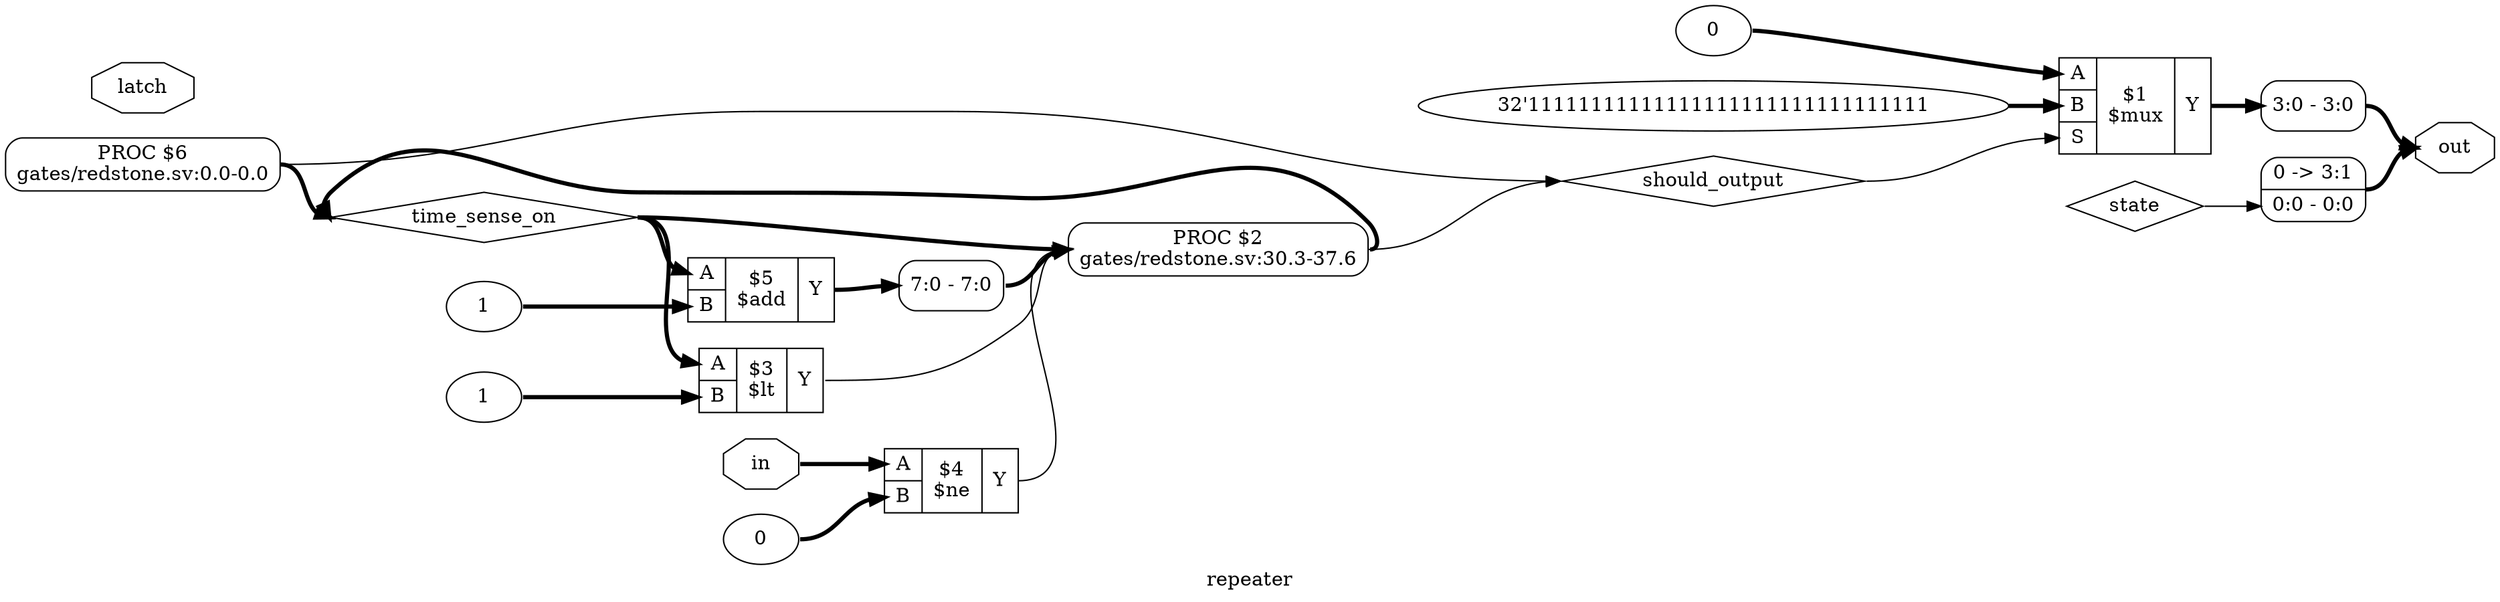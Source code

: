 digraph "repeater" {
label="repeater";
rankdir="LR";
remincross=true;
n3 [ shape=diamond, label="state", color="black", fontcolor="black" ];
n12 [ shape=diamond, label="should_output", color="black", fontcolor="black" ];
n13 [ shape=diamond, label="time_sense_on", color="black", fontcolor="black" ];
n14 [ shape=octagon, label="out", color="black", fontcolor="black" ];
n15 [ shape=octagon, label="latch", color="black", fontcolor="black" ];
n16 [ shape=octagon, label="in", color="black", fontcolor="black" ];
v0 [ label="1" ];
c20 [ shape=record, label="{{<p17> A|<p18> B}|$5\n$add|{<p19> Y}}" ];
v1 [ label="0" ];
c21 [ shape=record, label="{{<p17> A|<p18> B}|$4\n$ne|{<p19> Y}}" ];
v2 [ label="1" ];
c22 [ shape=record, label="{{<p17> A|<p18> B}|$3\n$lt|{<p19> Y}}" ];
v3 [ label="32'11111111111111111111111111111111" ];
v4 [ label="0" ];
c24 [ shape=record, label="{{<p17> A|<p18> B|<p23> S}|$1\n$mux|{<p19> Y}}" ];
p5 [shape=box, style=rounded, label="PROC $6\ngates/redstone.sv:0.0-0.0"];
x7 [ shape=record, style=rounded, label="<s0> 7:0 - 7:0 " ];
p6 [shape=box, style=rounded, label="PROC $2\ngates/redstone.sv:30.3-37.6"];
x8 [ shape=record, style=rounded, label="<s0> 3:0 - 3:0 " ];
x9 [ shape=record, style=rounded, label="0 -&gt; 3:1 |<s0> 0:0 - 0:0 " ];
c24:p19:e -> x8:s0:w [color="black", style="setlinewidth(3)", label=""];
p5:e -> n12:w [color="black", label=""];
p6:e -> n12:w [color="black", label=""];
n12:e -> c24:p23:w [color="black", label=""];
p5:e -> n13:w [color="black", style="setlinewidth(3)", label=""];
p6:e -> n13:w [color="black", style="setlinewidth(3)", label=""];
n13:e -> c20:p17:w [color="black", style="setlinewidth(3)", label=""];
n13:e -> c22:p17:w [color="black", style="setlinewidth(3)", label=""];
n13:e -> p6:w [color="black", style="setlinewidth(3)", label=""];
x8:e -> n14:w [color="black", style="setlinewidth(3)", label=""];
x9:e -> n14:w [color="black", style="setlinewidth(3)", label=""];
n16:e -> c21:p17:w [color="black", style="setlinewidth(3)", label=""];
n3:e -> x9:s0:w [color="black", label=""];
c20:p19:e -> x7:s0:w [color="black", style="setlinewidth(3)", label=""];
c21:p19:e -> p6:w [color="black", label=""];
c22:p19:e -> p6:w [color="black", label=""];
v0:e -> c20:p18:w [color="black", style="setlinewidth(3)", label=""];
v1:e -> c21:p18:w [color="black", style="setlinewidth(3)", label=""];
v2:e -> c22:p18:w [color="black", style="setlinewidth(3)", label=""];
v3:e -> c24:p18:w [color="black", style="setlinewidth(3)", label=""];
v4:e -> c24:p17:w [color="black", style="setlinewidth(3)", label=""];
x7:e -> p6:w [color="black", style="setlinewidth(3)", label=""];
}
